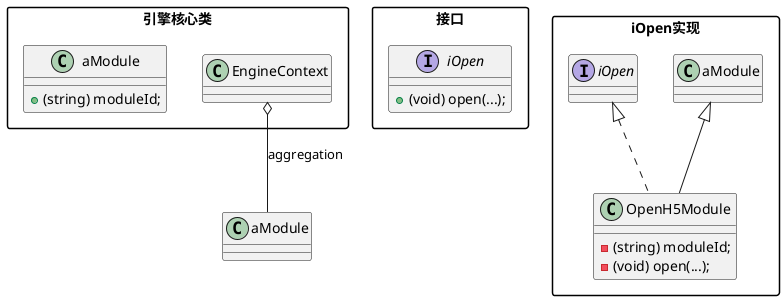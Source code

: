 @startuml
skinparam componentStyle uml2
skinparam packageStyle rectangle
 
package 引擎核心类 {
  class EngineContext {}
  
  
  class  aModule {
    + (string) moduleId;
  }
}
 
 
package 接口 {
  
  interface iOpen {    
    + (void) open(...);
  }
  
  
}
 
package iOpen实现 {
  class OpenH5Module   extends aModule implements iOpen{
    - (string) moduleId;
    - (void) open(...);
  }
  

}
  

EngineContext o--  aModule : aggregation


@enduml
